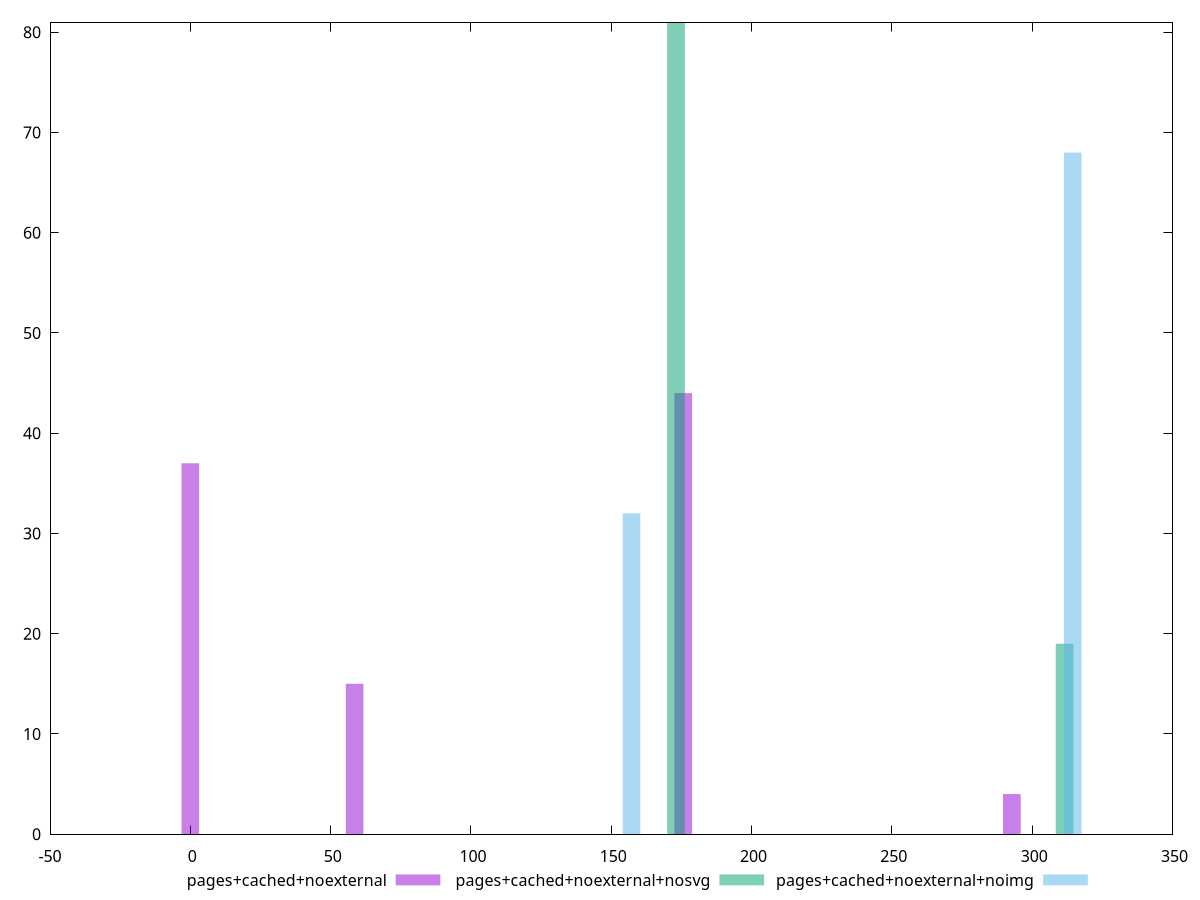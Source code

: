 $_pagesCachedNoexternal <<EOF
175.65427571872291 44
0 37
58.55142523957431 15
292.7571261978715 4
EOF
$_pagesCachedNoexternalNosvg <<EOF
173.07433435075848 81
311.5338018313652 19
EOF
$_pagesCachedNoexternalNoimg <<EOF
314.4548811434606 68
157.2274405717303 32
EOF
set key outside below
set terminal pngcairo
set output "report_00006_2020-11-02T20-21-41.718Z/uses-http2/uses-http2_pages+cached+noexternal_pages+cached+noexternal+nosvg_pages+cached+noexternal+noimg+hist.png"
set boxwidth 6.289097622869212
set style fill transparent solid 0.5 noborder
set yrange [0:81]
plot $_pagesCachedNoexternal title "pages+cached+noexternal" with boxes ,$_pagesCachedNoexternalNosvg title "pages+cached+noexternal+nosvg" with boxes ,$_pagesCachedNoexternalNoimg title "pages+cached+noexternal+noimg" with boxes ,
